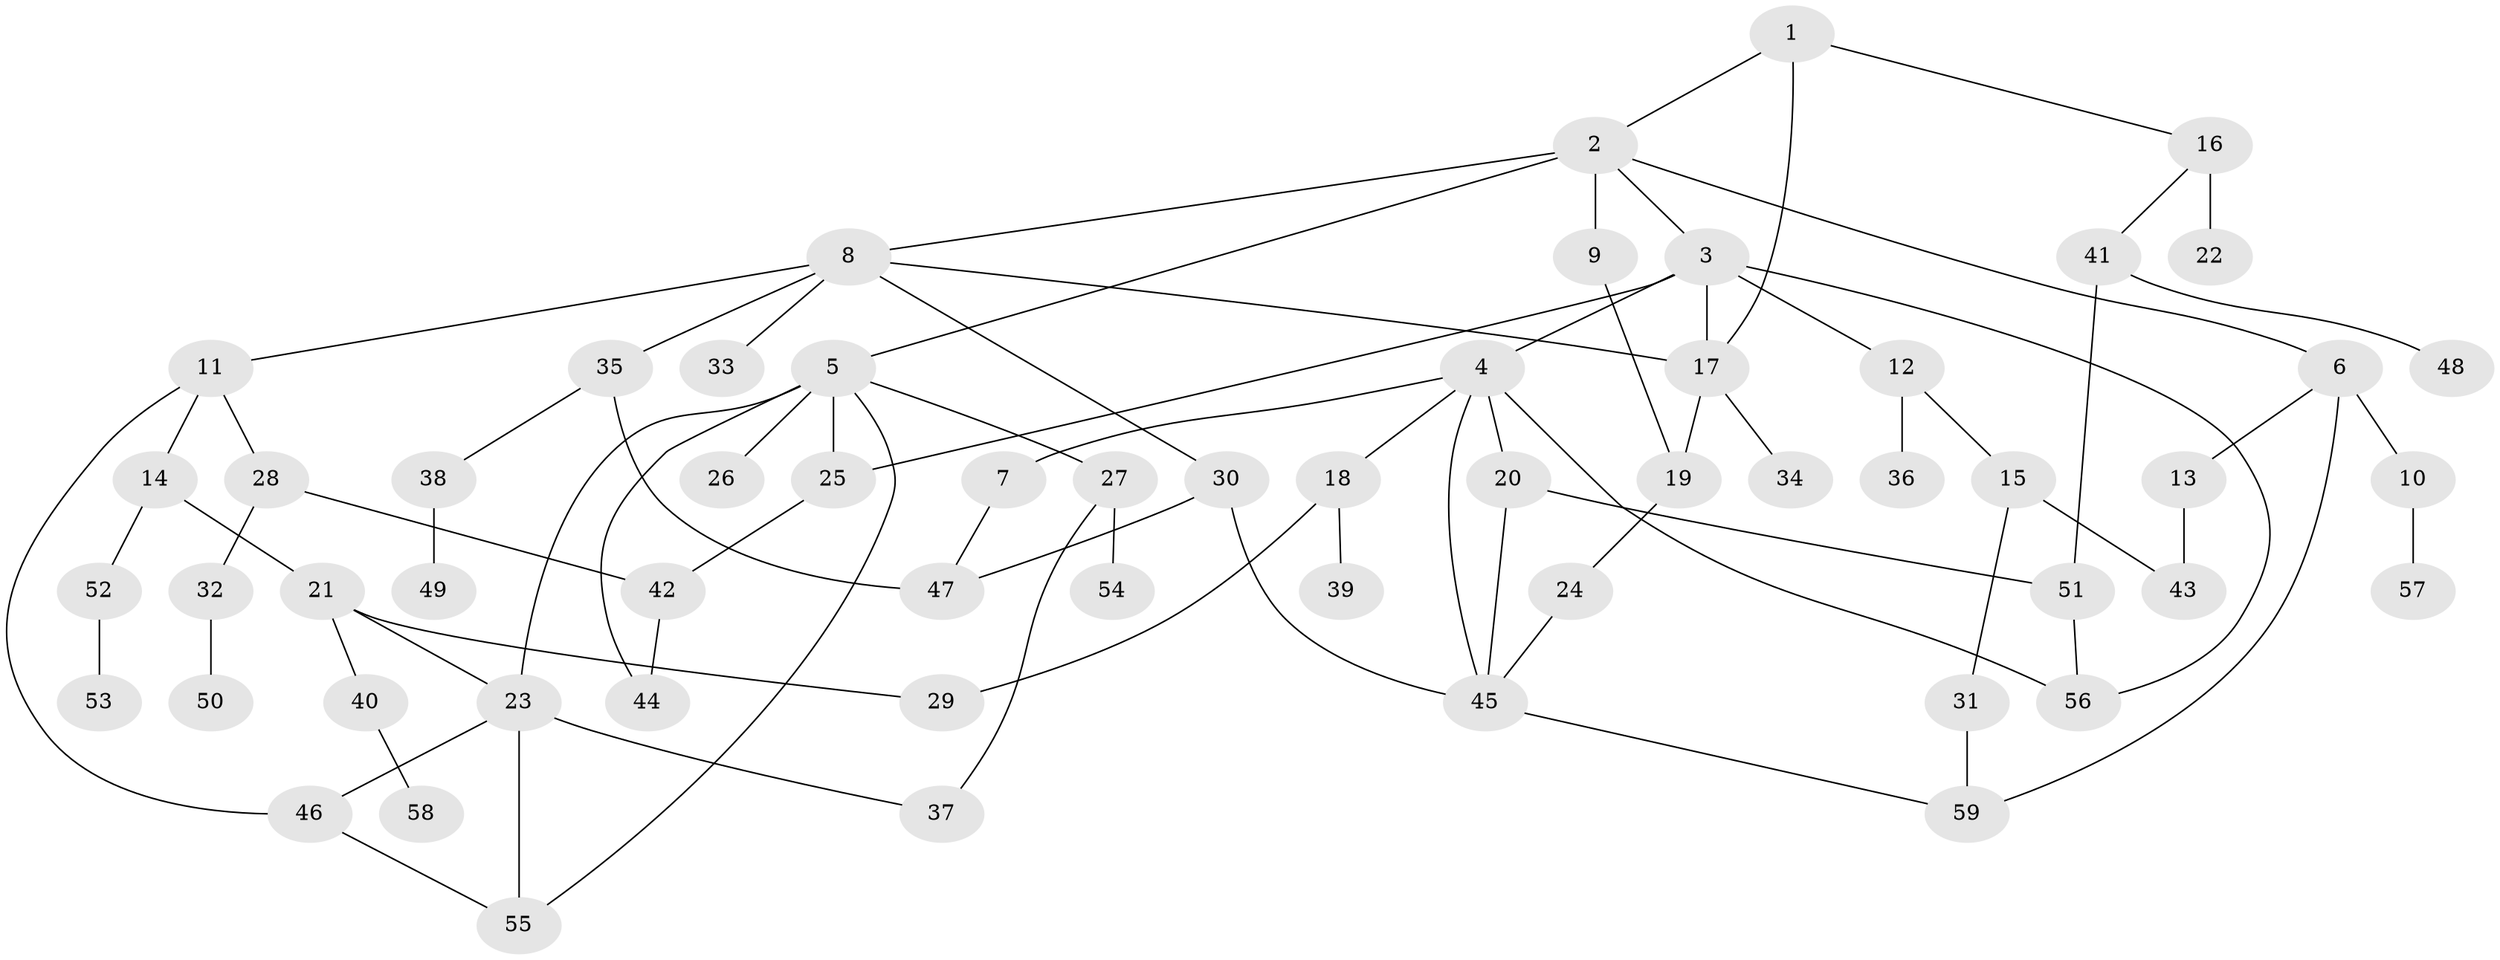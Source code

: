 // original degree distribution, {4: 0.13675213675213677, 8: 0.008547008547008548, 5: 0.03418803418803419, 6: 0.017094017094017096, 2: 0.2905982905982906, 1: 0.3247863247863248, 3: 0.1794871794871795, 7: 0.008547008547008548}
// Generated by graph-tools (version 1.1) at 2025/49/03/04/25 22:49:09]
// undirected, 59 vertices, 81 edges
graph export_dot {
  node [color=gray90,style=filled];
  1;
  2;
  3;
  4;
  5;
  6;
  7;
  8;
  9;
  10;
  11;
  12;
  13;
  14;
  15;
  16;
  17;
  18;
  19;
  20;
  21;
  22;
  23;
  24;
  25;
  26;
  27;
  28;
  29;
  30;
  31;
  32;
  33;
  34;
  35;
  36;
  37;
  38;
  39;
  40;
  41;
  42;
  43;
  44;
  45;
  46;
  47;
  48;
  49;
  50;
  51;
  52;
  53;
  54;
  55;
  56;
  57;
  58;
  59;
  1 -- 2 [weight=1.0];
  1 -- 16 [weight=1.0];
  1 -- 17 [weight=1.0];
  2 -- 3 [weight=1.0];
  2 -- 5 [weight=1.0];
  2 -- 6 [weight=1.0];
  2 -- 8 [weight=1.0];
  2 -- 9 [weight=2.0];
  3 -- 4 [weight=1.0];
  3 -- 12 [weight=1.0];
  3 -- 17 [weight=1.0];
  3 -- 25 [weight=1.0];
  3 -- 56 [weight=1.0];
  4 -- 7 [weight=1.0];
  4 -- 18 [weight=1.0];
  4 -- 20 [weight=1.0];
  4 -- 45 [weight=1.0];
  4 -- 56 [weight=1.0];
  5 -- 23 [weight=1.0];
  5 -- 25 [weight=1.0];
  5 -- 26 [weight=3.0];
  5 -- 27 [weight=1.0];
  5 -- 44 [weight=1.0];
  5 -- 55 [weight=1.0];
  6 -- 10 [weight=1.0];
  6 -- 13 [weight=1.0];
  6 -- 59 [weight=1.0];
  7 -- 47 [weight=1.0];
  8 -- 11 [weight=1.0];
  8 -- 17 [weight=1.0];
  8 -- 30 [weight=1.0];
  8 -- 33 [weight=1.0];
  8 -- 35 [weight=1.0];
  9 -- 19 [weight=1.0];
  10 -- 57 [weight=1.0];
  11 -- 14 [weight=1.0];
  11 -- 28 [weight=1.0];
  11 -- 46 [weight=1.0];
  12 -- 15 [weight=1.0];
  12 -- 36 [weight=1.0];
  13 -- 43 [weight=1.0];
  14 -- 21 [weight=1.0];
  14 -- 52 [weight=1.0];
  15 -- 31 [weight=1.0];
  15 -- 43 [weight=1.0];
  16 -- 22 [weight=3.0];
  16 -- 41 [weight=1.0];
  17 -- 19 [weight=1.0];
  17 -- 34 [weight=1.0];
  18 -- 29 [weight=1.0];
  18 -- 39 [weight=1.0];
  19 -- 24 [weight=1.0];
  20 -- 45 [weight=1.0];
  20 -- 51 [weight=1.0];
  21 -- 23 [weight=1.0];
  21 -- 29 [weight=1.0];
  21 -- 40 [weight=1.0];
  23 -- 37 [weight=2.0];
  23 -- 46 [weight=1.0];
  23 -- 55 [weight=1.0];
  24 -- 45 [weight=1.0];
  25 -- 42 [weight=1.0];
  27 -- 37 [weight=1.0];
  27 -- 54 [weight=1.0];
  28 -- 32 [weight=1.0];
  28 -- 42 [weight=1.0];
  30 -- 45 [weight=1.0];
  30 -- 47 [weight=1.0];
  31 -- 59 [weight=1.0];
  32 -- 50 [weight=1.0];
  35 -- 38 [weight=1.0];
  35 -- 47 [weight=1.0];
  38 -- 49 [weight=1.0];
  40 -- 58 [weight=1.0];
  41 -- 48 [weight=1.0];
  41 -- 51 [weight=1.0];
  42 -- 44 [weight=1.0];
  45 -- 59 [weight=1.0];
  46 -- 55 [weight=1.0];
  51 -- 56 [weight=1.0];
  52 -- 53 [weight=1.0];
}
